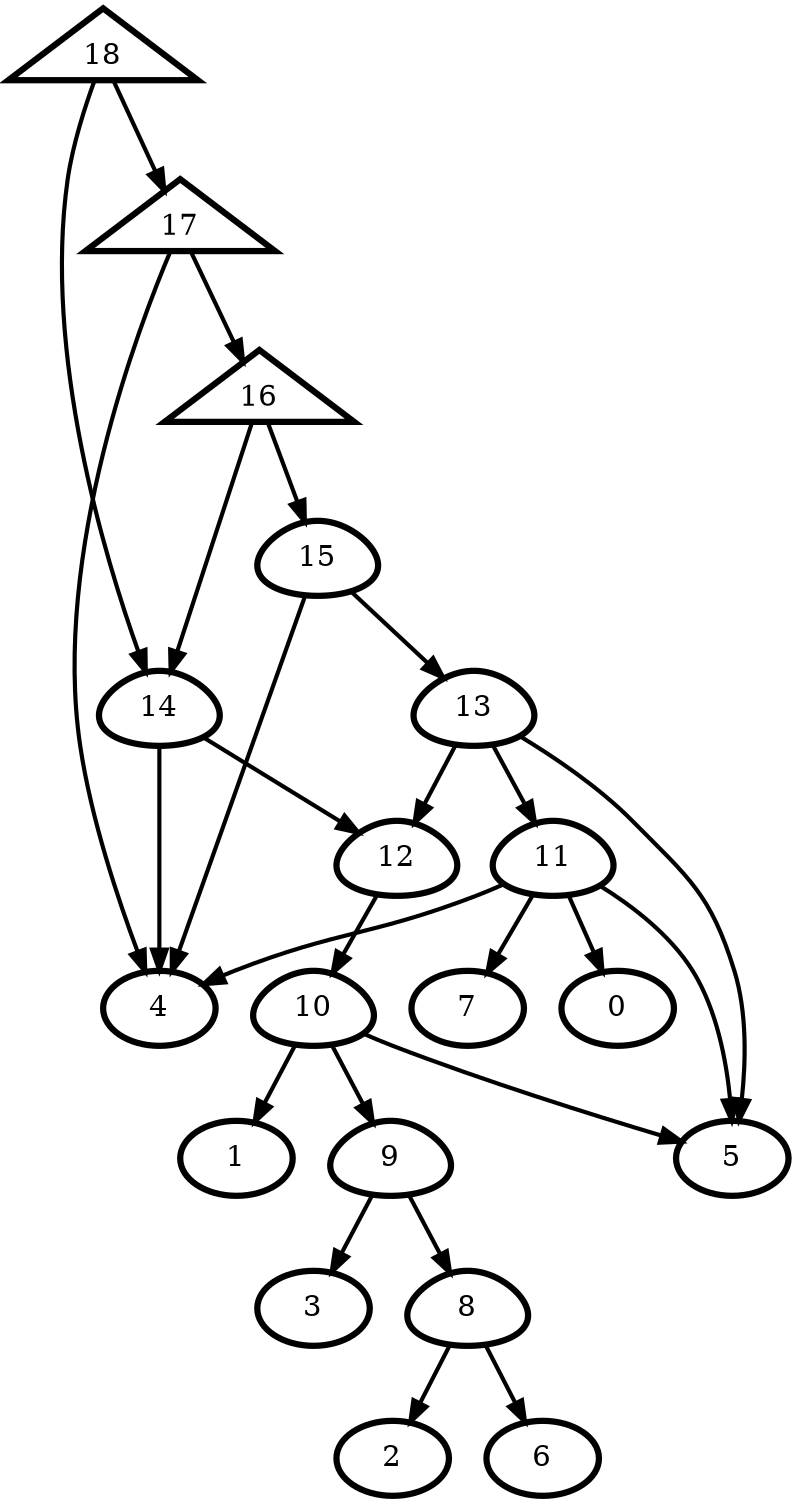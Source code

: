 digraph G {
    0 [penwidth=3,label="0"]
    1 [penwidth=3,label="1"]
    2 [penwidth=3,label="2"]
    3 [penwidth=3,label="3"]
    4 [penwidth=3,label="4"]
    5 [penwidth=3,label="5"]
    6 [penwidth=3,label="6"]
    7 [penwidth=3,label="7"]
    8 [penwidth=3,label="8",shape = "egg"]
    9 [penwidth=3,label="9",shape = "egg"]
    10 [penwidth=3,label="10",shape = "egg"]
    11 [penwidth=3,label="11",shape = "egg"]
    12 [penwidth=3,label="12",shape = "egg"]
    13 [penwidth=3,label="13",shape = "egg"]
    14 [penwidth=3,label="14",shape = "egg"]
    15 [penwidth=3,label="15",shape = "egg"]
    16 [penwidth=3,label="16",shape = "triangle"]
    17 [penwidth=3,label="17",shape = "triangle"]
    18 [penwidth=3,label="18",shape = "triangle"]

    8 -> 2 [penwidth=2]
    8 -> 6 [penwidth=2]
    9 -> 8 [penwidth=2]
    9 -> 3 [penwidth=2]
    10 -> 5 [penwidth=2]
    10 -> 1 [penwidth=2]
    10 -> 9 [penwidth=2]
    11 -> 5 [penwidth=2]
    11 -> 0 [penwidth=2]
    11 -> 4 [penwidth=2]
    11 -> 7 [penwidth=2]
    12 -> 10 [penwidth=2]
    13 -> 11 [penwidth=2]
    13 -> 5 [penwidth=2]
    13 -> 12 [penwidth=2]
    14 -> 12 [penwidth=2]
    14 -> 4 [penwidth=2]
    15 -> 4 [penwidth=2]
    15 -> 13 [penwidth=2]
    16 -> 15 [penwidth=2]
    16 -> 14 [penwidth=2]
    17 -> 4 [penwidth=2]
    17 -> 16 [penwidth=2]
    18 -> 14 [penwidth=2]
    18 -> 17 [penwidth=2]
}
